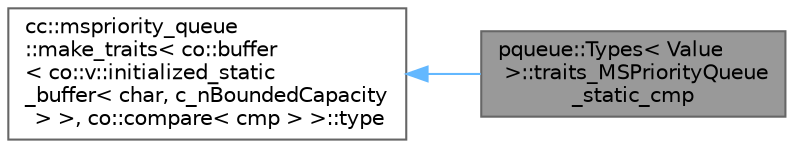 digraph "pqueue::Types&lt; Value &gt;::traits_MSPriorityQueue_static_cmp"
{
 // LATEX_PDF_SIZE
  bgcolor="transparent";
  edge [fontname=Helvetica,fontsize=10,labelfontname=Helvetica,labelfontsize=10];
  node [fontname=Helvetica,fontsize=10,shape=box,height=0.2,width=0.4];
  rankdir="LR";
  Node1 [id="Node000001",label="pqueue::Types\< Value\l \>::traits_MSPriorityQueue\l_static_cmp",height=0.2,width=0.4,color="gray40", fillcolor="grey60", style="filled", fontcolor="black",tooltip=" "];
  Node2 -> Node1 [id="edge2_Node000001_Node000002",dir="back",color="steelblue1",style="solid",tooltip=" "];
  Node2 [id="Node000002",label="cc::mspriority_queue\l::make_traits\< co::buffer\l\< co::v::initialized_static\l_buffer\< char, c_nBoundedCapacity\l \> \>, co::compare\< cmp \> \>::type",height=0.2,width=0.4,color="gray40", fillcolor="white", style="filled",tooltip=" "];
}
